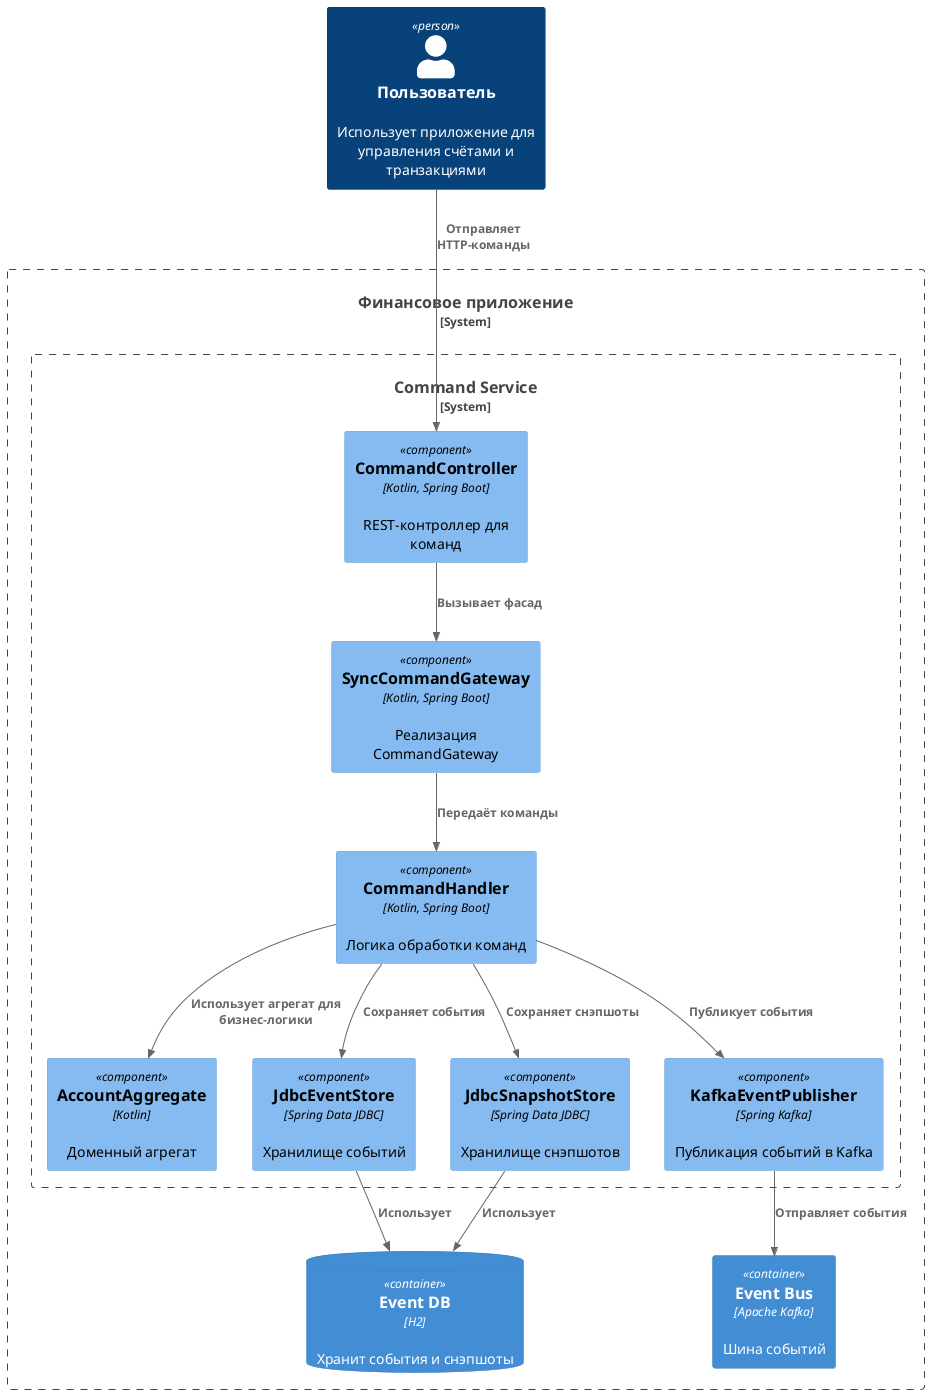 @startuml C4_Component
!include <c4/C4_Component.puml>

Person(user, "Пользователь", "Использует приложение для управления счётами и транзакциями")

System_Boundary(financeSystem, "Финансовое приложение") {
    System_Boundary(commandService, "Command Service") {
        Component(commandController, "CommandController", "Kotlin, Spring Boot", "REST-контроллер для команд")
        Component(commandGateway, "SyncCommandGateway", "Kotlin, Spring Boot", "Реализация CommandGateway")
        Component(commandHandler, "CommandHandler", "Kotlin, Spring Boot", "Логика обработки команд")
        Component(accountAggregate, "AccountAggregate", "Kotlin", "Доменный агрегат")
        Component(eventStore, "JdbcEventStore", "Spring Data JDBC", "Хранилище событий")
        Component(snapshotStore, "JdbcSnapshotStore", "Spring Data JDBС", "Хранилище снэпшотов")
        Component(eventPublisher, "KafkaEventPublisher", "Spring Kafka", "Публикация событий в Kafka")
    }
    ContainerDb(eventDb, "Event DB", "H2", "Хранит события и снэпшоты")
    Container(eventBus, "Event Bus", "Apache Kafka", "Шина событий")
}

Rel(user, commandController, "Отправляет HTTP-команды")
Rel(commandController, commandGateway, "Вызывает фасад")
Rel(commandGateway, commandHandler, "Передаёт команды")
Rel(commandHandler, accountAggregate, "Использует агрегат для бизнес-логики")
Rel(commandHandler, eventStore, "Сохраняет события")
Rel(commandHandler, snapshotStore, "Сохраняет снэпшоты")
Rel(commandHandler, eventPublisher, "Публикует события")
Rel(eventStore, eventDb, "Использует")
Rel(snapshotStore, eventDb, "Использует")
Rel(eventPublisher, eventBus, "Отправляет события")
@enduml
